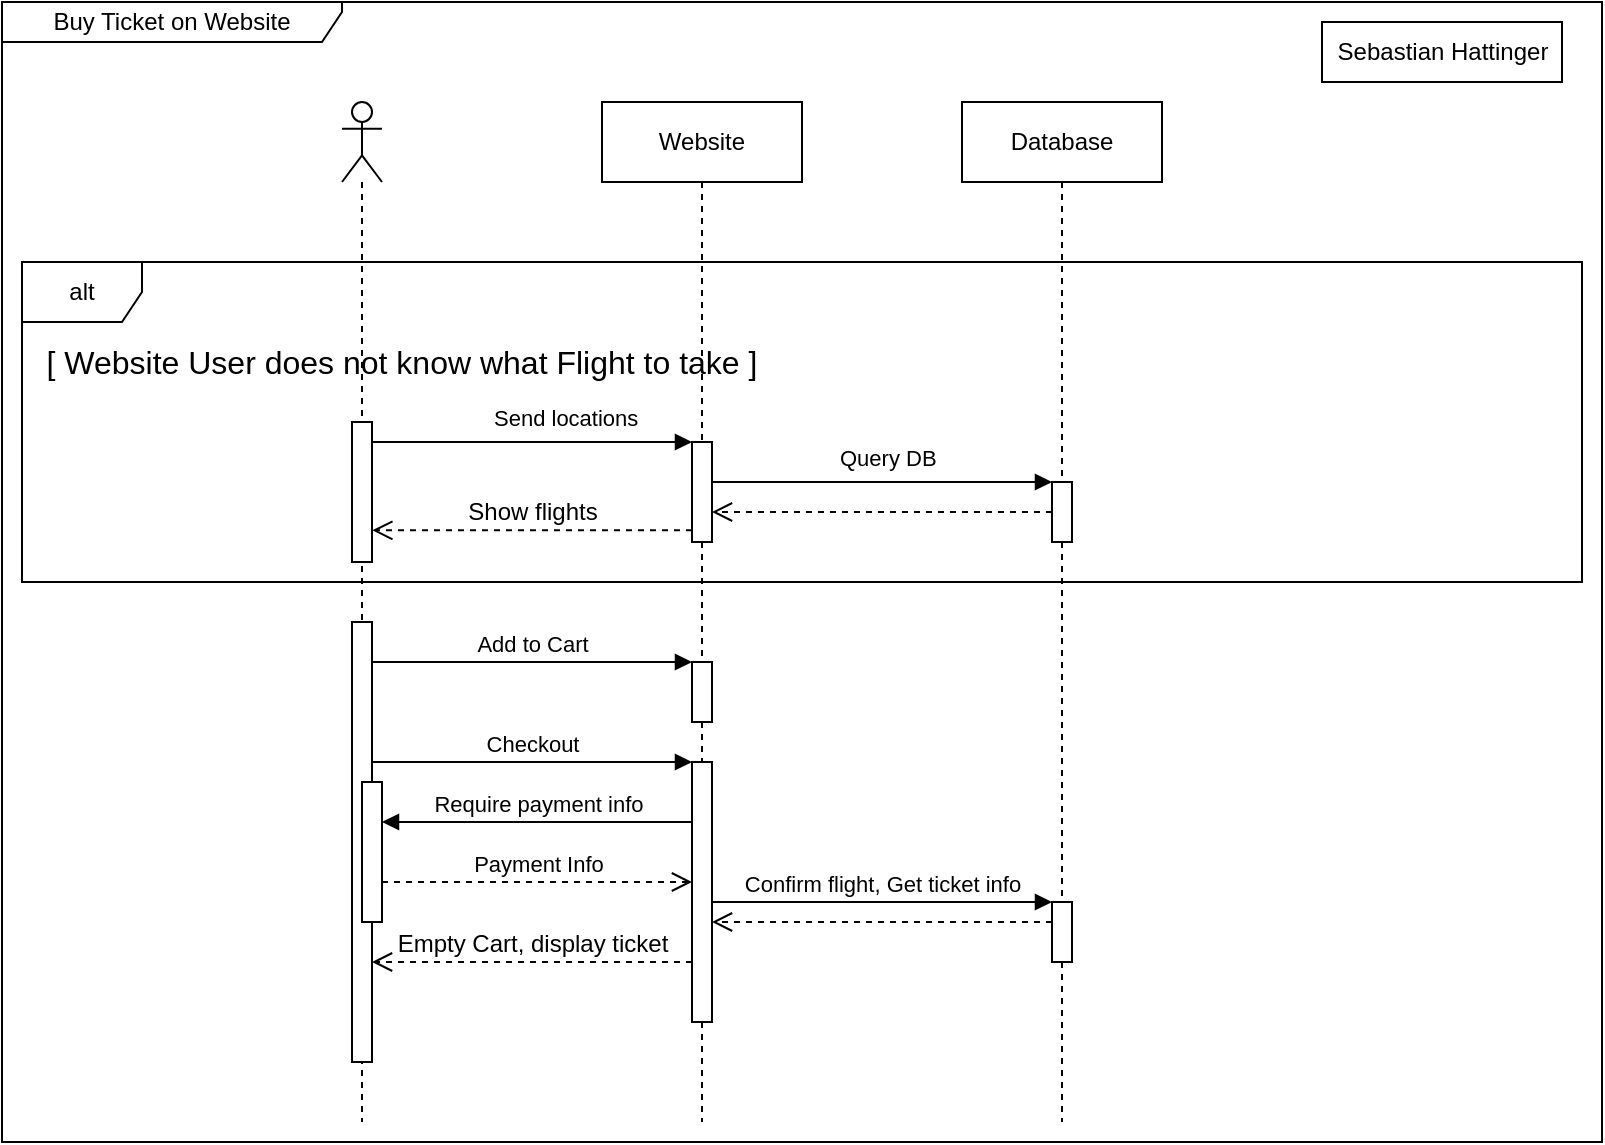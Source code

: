 <mxfile version="13.8.1" type="device"><diagram id="5HGD2sD3w4aR92h3jeBe" name="Page-1"><mxGraphModel dx="1927" dy="1191" grid="1" gridSize="10" guides="1" tooltips="1" connect="1" arrows="1" fold="1" page="1" pageScale="1" pageWidth="827" pageHeight="583" math="0" shadow="0"><root><mxCell id="0"/><mxCell id="1" parent="0"/><mxCell id="Paam3YsgNrsRIH3a8-KG-4" value="Buy Ticket on Website" style="shape=umlFrame;whiteSpace=wrap;html=1;width=170;height=20;connectable=0;allowArrows=0;" vertex="1" parent="1"><mxGeometry x="10" y="10" width="800" height="570" as="geometry"/></mxCell><mxCell id="Paam3YsgNrsRIH3a8-KG-5" value="alt" style="shape=umlFrame;whiteSpace=wrap;html=1;connectable=0;allowArrows=0;" vertex="1" parent="1"><mxGeometry x="20" y="140" width="780" height="160" as="geometry"/></mxCell><mxCell id="Paam3YsgNrsRIH3a8-KG-3" value="Database" style="shape=umlLifeline;perimeter=lifelinePerimeter;whiteSpace=wrap;html=1;container=1;collapsible=0;recursiveResize=0;outlineConnect=0;" vertex="1" parent="1"><mxGeometry x="490" y="60" width="100" height="510" as="geometry"/></mxCell><mxCell id="Paam3YsgNrsRIH3a8-KG-36" value="" style="html=1;points=[];perimeter=orthogonalPerimeter;" vertex="1" parent="Paam3YsgNrsRIH3a8-KG-3"><mxGeometry x="45" y="190" width="10" height="30" as="geometry"/></mxCell><mxCell id="Paam3YsgNrsRIH3a8-KG-57" value="" style="html=1;points=[];perimeter=orthogonalPerimeter;" vertex="1" parent="Paam3YsgNrsRIH3a8-KG-3"><mxGeometry x="45" y="400" width="10" height="30" as="geometry"/></mxCell><mxCell id="Paam3YsgNrsRIH3a8-KG-2" value="Website" style="shape=umlLifeline;perimeter=lifelinePerimeter;whiteSpace=wrap;html=1;container=1;collapsible=0;recursiveResize=0;outlineConnect=0;" vertex="1" parent="1"><mxGeometry x="310" y="60" width="100" height="510" as="geometry"/></mxCell><mxCell id="Paam3YsgNrsRIH3a8-KG-30" value="" style="html=1;points=[];perimeter=orthogonalPerimeter;" vertex="1" parent="Paam3YsgNrsRIH3a8-KG-2"><mxGeometry x="45" y="280" width="10" height="30" as="geometry"/></mxCell><mxCell id="Paam3YsgNrsRIH3a8-KG-9" value="" style="html=1;points=[];perimeter=orthogonalPerimeter;" vertex="1" parent="Paam3YsgNrsRIH3a8-KG-2"><mxGeometry x="45" y="170" width="10" height="50" as="geometry"/></mxCell><mxCell id="Paam3YsgNrsRIH3a8-KG-44" value="" style="html=1;points=[];perimeter=orthogonalPerimeter;" vertex="1" parent="Paam3YsgNrsRIH3a8-KG-2"><mxGeometry x="45" y="330" width="10" height="130" as="geometry"/></mxCell><mxCell id="Paam3YsgNrsRIH3a8-KG-6" value="" style="shape=umlLifeline;participant=umlActor;perimeter=lifelinePerimeter;whiteSpace=wrap;html=1;container=1;collapsible=0;recursiveResize=0;verticalAlign=top;spacingTop=36;outlineConnect=0;" vertex="1" parent="1"><mxGeometry x="180" y="60" width="20" height="510" as="geometry"/></mxCell><mxCell id="Paam3YsgNrsRIH3a8-KG-8" value="" style="html=1;points=[];perimeter=orthogonalPerimeter;" vertex="1" parent="Paam3YsgNrsRIH3a8-KG-6"><mxGeometry x="5" y="160" width="10" height="70" as="geometry"/></mxCell><mxCell id="Paam3YsgNrsRIH3a8-KG-28" value="" style="html=1;points=[];perimeter=orthogonalPerimeter;" vertex="1" parent="Paam3YsgNrsRIH3a8-KG-6"><mxGeometry x="5" y="260" width="10" height="220" as="geometry"/></mxCell><mxCell id="Paam3YsgNrsRIH3a8-KG-52" value="" style="html=1;points=[];perimeter=orthogonalPerimeter;" vertex="1" parent="Paam3YsgNrsRIH3a8-KG-6"><mxGeometry x="10" y="340" width="10" height="70" as="geometry"/></mxCell><mxCell id="Paam3YsgNrsRIH3a8-KG-10" value="[ Website User does not know what Flight to take ]" style="text;html=1;strokeColor=none;fillColor=none;align=center;verticalAlign=middle;whiteSpace=wrap;rounded=0;fontSize=16;" vertex="1" parent="1"><mxGeometry x="20" y="180" width="380" height="20" as="geometry"/></mxCell><mxCell id="Paam3YsgNrsRIH3a8-KG-19" value="&lt;font style=&quot;font-size: 11px&quot;&gt;Send locations&lt;/font&gt;" style="endArrow=block;endFill=1;html=1;edgeStyle=orthogonalEdgeStyle;align=left;verticalAlign=top;fontSize=16;" edge="1" parent="1" source="Paam3YsgNrsRIH3a8-KG-8" target="Paam3YsgNrsRIH3a8-KG-9"><mxGeometry x="0.615" y="76" relative="1" as="geometry"><mxPoint x="260" y="320" as="sourcePoint"/><mxPoint x="380" y="245" as="targetPoint"/><Array as="points"><mxPoint x="300" y="230"/><mxPoint x="300" y="230"/></Array><mxPoint x="-70" y="46" as="offset"/></mxGeometry></mxCell><mxCell id="Paam3YsgNrsRIH3a8-KG-39" value="&lt;font style=&quot;font-size: 11px&quot;&gt;Query DB&lt;/font&gt;" style="endArrow=block;endFill=1;html=1;edgeStyle=orthogonalEdgeStyle;align=left;verticalAlign=top;fontSize=16;" edge="1" parent="1" source="Paam3YsgNrsRIH3a8-KG-9" target="Paam3YsgNrsRIH3a8-KG-36"><mxGeometry x="-0.276" y="30" relative="1" as="geometry"><mxPoint x="340" y="250" as="sourcePoint"/><mxPoint x="470" y="250" as="targetPoint"/><Array as="points"><mxPoint x="410" y="250"/><mxPoint x="410" y="250"/></Array><mxPoint as="offset"/></mxGeometry></mxCell><mxCell id="Paam3YsgNrsRIH3a8-KG-46" value="Show flights" style="html=1;verticalAlign=bottom;endArrow=open;dashed=1;endSize=8;fontSize=12;entryX=1.017;entryY=0.774;entryDx=0;entryDy=0;entryPerimeter=0;" edge="1" parent="1" source="Paam3YsgNrsRIH3a8-KG-9" target="Paam3YsgNrsRIH3a8-KG-8"><mxGeometry relative="1" as="geometry"><mxPoint x="430" y="510" as="sourcePoint"/><mxPoint x="350" y="510" as="targetPoint"/></mxGeometry></mxCell><mxCell id="Paam3YsgNrsRIH3a8-KG-47" value="" style="html=1;verticalAlign=bottom;endArrow=open;dashed=1;endSize=8;fontSize=12;" edge="1" parent="1" source="Paam3YsgNrsRIH3a8-KG-36" target="Paam3YsgNrsRIH3a8-KG-9"><mxGeometry relative="1" as="geometry"><mxPoint x="430" y="284.18" as="sourcePoint"/><mxPoint x="300.17" y="284.18" as="targetPoint"/></mxGeometry></mxCell><mxCell id="Paam3YsgNrsRIH3a8-KG-48" value="&lt;font style=&quot;font-size: 11px&quot;&gt;Require payment info&lt;/font&gt;" style="html=1;verticalAlign=bottom;endArrow=block;fontSize=12;" edge="1" parent="1" source="Paam3YsgNrsRIH3a8-KG-44" target="Paam3YsgNrsRIH3a8-KG-52"><mxGeometry width="80" relative="1" as="geometry"><mxPoint x="260" y="460" as="sourcePoint"/><mxPoint x="340" y="460" as="targetPoint"/><Array as="points"><mxPoint x="260" y="420"/></Array></mxGeometry></mxCell><mxCell id="Paam3YsgNrsRIH3a8-KG-49" value="&lt;font style=&quot;font-size: 11px&quot;&gt;Checkout&lt;/font&gt;" style="html=1;verticalAlign=bottom;endArrow=block;fontSize=12;" edge="1" parent="1" source="Paam3YsgNrsRIH3a8-KG-28" target="Paam3YsgNrsRIH3a8-KG-44"><mxGeometry width="80" relative="1" as="geometry"><mxPoint x="250" y="470" as="sourcePoint"/><mxPoint x="330" y="470" as="targetPoint"/><Array as="points"><mxPoint x="270" y="390"/></Array></mxGeometry></mxCell><mxCell id="Paam3YsgNrsRIH3a8-KG-51" value="&lt;font style=&quot;font-size: 11px&quot;&gt;Add to Cart&lt;/font&gt;" style="html=1;verticalAlign=bottom;endArrow=block;fontSize=12;" edge="1" parent="1" source="Paam3YsgNrsRIH3a8-KG-28" target="Paam3YsgNrsRIH3a8-KG-30"><mxGeometry width="80" relative="1" as="geometry"><mxPoint x="260" y="470" as="sourcePoint"/><mxPoint x="340" y="470" as="targetPoint"/><Array as="points"><mxPoint x="280" y="340"/></Array></mxGeometry></mxCell><mxCell id="Paam3YsgNrsRIH3a8-KG-55" value="&lt;font style=&quot;font-size: 11px&quot;&gt;Payment Info&lt;/font&gt;" style="html=1;verticalAlign=bottom;endArrow=open;dashed=1;endSize=8;fontSize=12;" edge="1" parent="1" source="Paam3YsgNrsRIH3a8-KG-52" target="Paam3YsgNrsRIH3a8-KG-44"><mxGeometry relative="1" as="geometry"><mxPoint x="320" y="460" as="sourcePoint"/><mxPoint x="240" y="460" as="targetPoint"/><Array as="points"><mxPoint x="270" y="450"/></Array></mxGeometry></mxCell><mxCell id="Paam3YsgNrsRIH3a8-KG-58" value="&lt;font style=&quot;font-size: 11px&quot;&gt;Confirm flight, Get ticket info&lt;/font&gt;" style="html=1;verticalAlign=bottom;endArrow=block;fontSize=12;" edge="1" parent="1" source="Paam3YsgNrsRIH3a8-KG-44" target="Paam3YsgNrsRIH3a8-KG-57"><mxGeometry width="80" relative="1" as="geometry"><mxPoint x="540" y="490" as="sourcePoint"/><mxPoint x="620" y="490" as="targetPoint"/><Array as="points"><mxPoint x="420" y="460"/></Array></mxGeometry></mxCell><mxCell id="Paam3YsgNrsRIH3a8-KG-62" value="" style="html=1;verticalAlign=bottom;endArrow=open;dashed=1;endSize=8;fontSize=12;" edge="1" parent="1" source="Paam3YsgNrsRIH3a8-KG-57" target="Paam3YsgNrsRIH3a8-KG-44"><mxGeometry relative="1" as="geometry"><mxPoint x="520" y="490" as="sourcePoint"/><mxPoint x="440" y="490" as="targetPoint"/><Array as="points"><mxPoint x="420" y="470"/></Array></mxGeometry></mxCell><mxCell id="Paam3YsgNrsRIH3a8-KG-65" value="Empty Cart, display ticket" style="html=1;verticalAlign=bottom;endArrow=open;dashed=1;endSize=8;fontSize=12;" edge="1" parent="1" source="Paam3YsgNrsRIH3a8-KG-44" target="Paam3YsgNrsRIH3a8-KG-28"><mxGeometry relative="1" as="geometry"><mxPoint x="310" y="500" as="sourcePoint"/><mxPoint x="230" y="500" as="targetPoint"/><Array as="points"><mxPoint x="260" y="490"/></Array></mxGeometry></mxCell><mxCell id="Paam3YsgNrsRIH3a8-KG-66" value="Sebastian Hattinger" style="html=1;fontSize=12;" vertex="1" parent="1"><mxGeometry x="670" y="20" width="120" height="30" as="geometry"/></mxCell></root></mxGraphModel></diagram></mxfile>